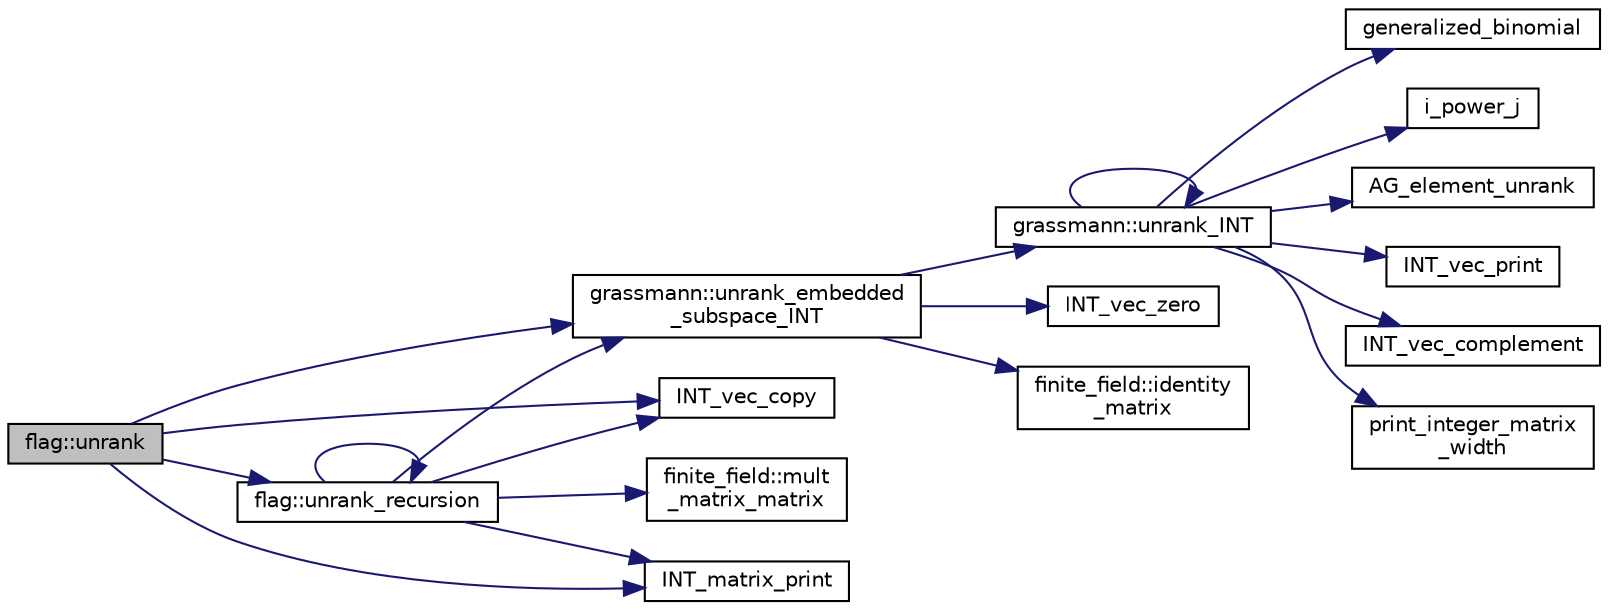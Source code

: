 digraph "flag::unrank"
{
  edge [fontname="Helvetica",fontsize="10",labelfontname="Helvetica",labelfontsize="10"];
  node [fontname="Helvetica",fontsize="10",shape=record];
  rankdir="LR";
  Node510 [label="flag::unrank",height=0.2,width=0.4,color="black", fillcolor="grey75", style="filled", fontcolor="black"];
  Node510 -> Node511 [color="midnightblue",fontsize="10",style="solid",fontname="Helvetica"];
  Node511 [label="grassmann::unrank_embedded\l_subspace_INT",height=0.2,width=0.4,color="black", fillcolor="white", style="filled",URL="$df/d02/classgrassmann.html#a165895ffdd3346a3eae9dc20fc2dfcfd"];
  Node511 -> Node512 [color="midnightblue",fontsize="10",style="solid",fontname="Helvetica"];
  Node512 [label="grassmann::unrank_INT",height=0.2,width=0.4,color="black", fillcolor="white", style="filled",URL="$df/d02/classgrassmann.html#a32079405b95a6da2ba1420567d762d64"];
  Node512 -> Node513 [color="midnightblue",fontsize="10",style="solid",fontname="Helvetica"];
  Node513 [label="generalized_binomial",height=0.2,width=0.4,color="black", fillcolor="white", style="filled",URL="$d2/d7c/combinatorics_8_c.html#a24762dc22e45175d18ec1ec1d2556ae8"];
  Node512 -> Node514 [color="midnightblue",fontsize="10",style="solid",fontname="Helvetica"];
  Node514 [label="i_power_j",height=0.2,width=0.4,color="black", fillcolor="white", style="filled",URL="$de/dc5/algebra__and__number__theory_8h.html#a39b321523e8957d701618bb5cac542b5"];
  Node512 -> Node515 [color="midnightblue",fontsize="10",style="solid",fontname="Helvetica"];
  Node515 [label="AG_element_unrank",height=0.2,width=0.4,color="black", fillcolor="white", style="filled",URL="$d4/d67/geometry_8h.html#a4a33b86c87b2879b97cfa1327abe2885"];
  Node512 -> Node516 [color="midnightblue",fontsize="10",style="solid",fontname="Helvetica"];
  Node516 [label="INT_vec_print",height=0.2,width=0.4,color="black", fillcolor="white", style="filled",URL="$df/dbf/sajeeb_8_c.html#a79a5901af0b47dd0d694109543c027fe"];
  Node512 -> Node512 [color="midnightblue",fontsize="10",style="solid",fontname="Helvetica"];
  Node512 -> Node517 [color="midnightblue",fontsize="10",style="solid",fontname="Helvetica"];
  Node517 [label="INT_vec_complement",height=0.2,width=0.4,color="black", fillcolor="white", style="filled",URL="$d5/db4/io__and__os_8h.html#a2a0a724647575fcd3090c763985eb81a"];
  Node512 -> Node518 [color="midnightblue",fontsize="10",style="solid",fontname="Helvetica"];
  Node518 [label="print_integer_matrix\l_width",height=0.2,width=0.4,color="black", fillcolor="white", style="filled",URL="$d5/db4/io__and__os_8h.html#aa78f3e73fc2179251bd15adbcc31573f"];
  Node511 -> Node519 [color="midnightblue",fontsize="10",style="solid",fontname="Helvetica"];
  Node519 [label="INT_vec_zero",height=0.2,width=0.4,color="black", fillcolor="white", style="filled",URL="$df/dbf/sajeeb_8_c.html#aa8c9c7977203577026080f546fe4980f"];
  Node511 -> Node520 [color="midnightblue",fontsize="10",style="solid",fontname="Helvetica"];
  Node520 [label="finite_field::identity\l_matrix",height=0.2,width=0.4,color="black", fillcolor="white", style="filled",URL="$df/d5a/classfinite__field.html#a4688997f80b8721560bccec986c23413"];
  Node510 -> Node521 [color="midnightblue",fontsize="10",style="solid",fontname="Helvetica"];
  Node521 [label="INT_vec_copy",height=0.2,width=0.4,color="black", fillcolor="white", style="filled",URL="$df/dbf/sajeeb_8_c.html#ac2d875e27e009af6ec04d17254d11075"];
  Node510 -> Node522 [color="midnightblue",fontsize="10",style="solid",fontname="Helvetica"];
  Node522 [label="INT_matrix_print",height=0.2,width=0.4,color="black", fillcolor="white", style="filled",URL="$d5/db4/io__and__os_8h.html#afd4180a24bef3a2b584668a4eaf607ff"];
  Node510 -> Node523 [color="midnightblue",fontsize="10",style="solid",fontname="Helvetica"];
  Node523 [label="flag::unrank_recursion",height=0.2,width=0.4,color="black", fillcolor="white", style="filled",URL="$d8/d06/classflag.html#aeb9e54aed9eca1fb951afe6c6c2200d8"];
  Node523 -> Node522 [color="midnightblue",fontsize="10",style="solid",fontname="Helvetica"];
  Node523 -> Node511 [color="midnightblue",fontsize="10",style="solid",fontname="Helvetica"];
  Node523 -> Node524 [color="midnightblue",fontsize="10",style="solid",fontname="Helvetica"];
  Node524 [label="finite_field::mult\l_matrix_matrix",height=0.2,width=0.4,color="black", fillcolor="white", style="filled",URL="$df/d5a/classfinite__field.html#a5e28706b815838d0ec34de1fa74bc3c4"];
  Node523 -> Node521 [color="midnightblue",fontsize="10",style="solid",fontname="Helvetica"];
  Node523 -> Node523 [color="midnightblue",fontsize="10",style="solid",fontname="Helvetica"];
}
